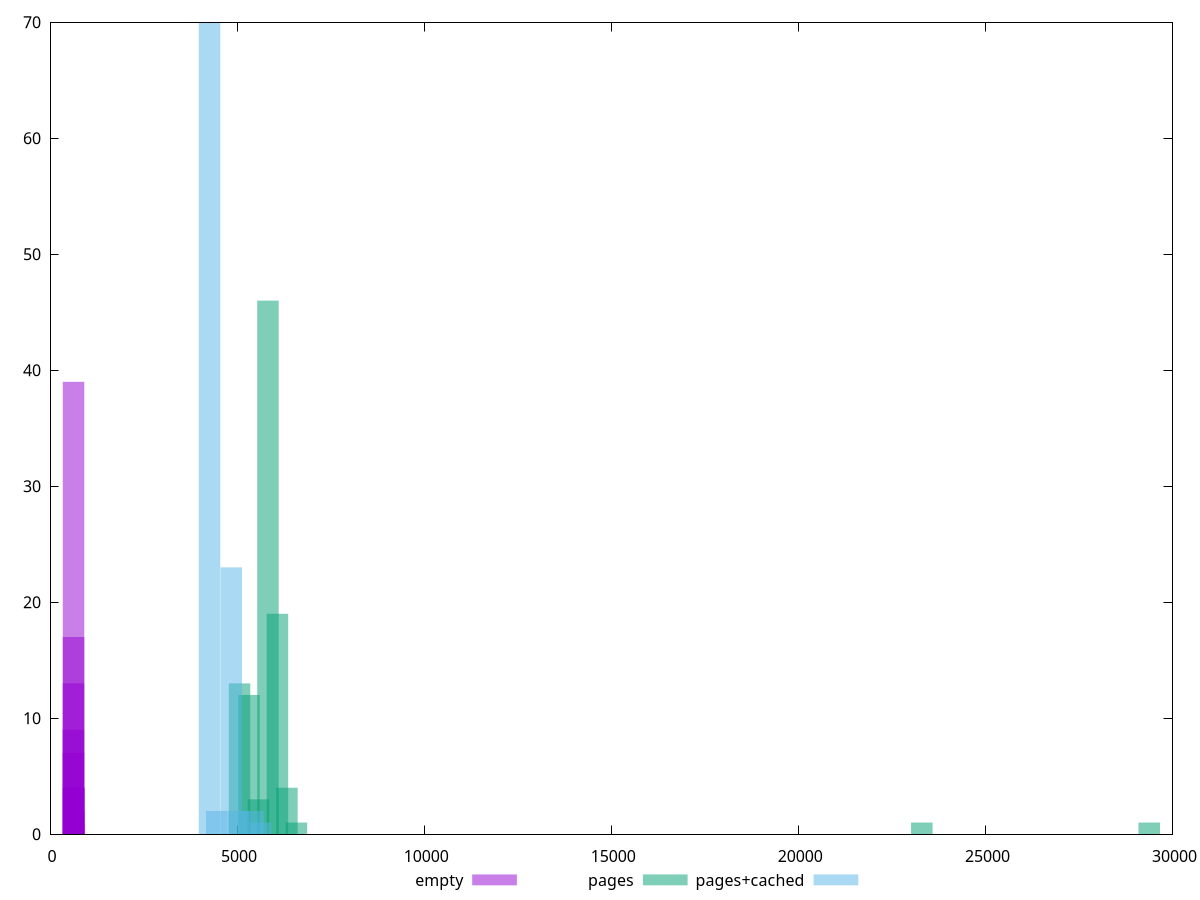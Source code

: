 $_empty <<EOF
636.4065928111627 2
625.2415648671072 9
628.2865724882132 39
631.3315801093192 4
629.3015750285819 17
627.2715699478445 13
632.3465826496879 1
626.2565674074758 7
633.3615851900565 4
630.3165775689505 4
EOF
$_pages <<EOF
29378.5499940101 1
5318.530602363897 12
6078.320688415883 19
5825.057326398554 46
5065.2672403465685 13
6331.584050433211 4
5571.793964381225 3
6584.847412450539 1
23300.229305594217 1
EOF
$_pagesCached <<EOF
5619.898339658542 1
4844.739947981502 23
4263.3711542237215 70
5038.529545900762 2
4457.160752142981 2
5426.108741739282 2
EOF
set key outside below
set terminal pngcairo
set output "report_00006_2020-11-02T20-21-41.718Z/speed-index/speed-index_empty_pages_pages+cached+hist.png"
set boxwidth 575.0661685828599
set style fill transparent solid 0.5 noborder
set yrange [0:70]
plot $_empty title "empty" with boxes ,$_pages title "pages" with boxes ,$_pagesCached title "pages+cached" with boxes ,